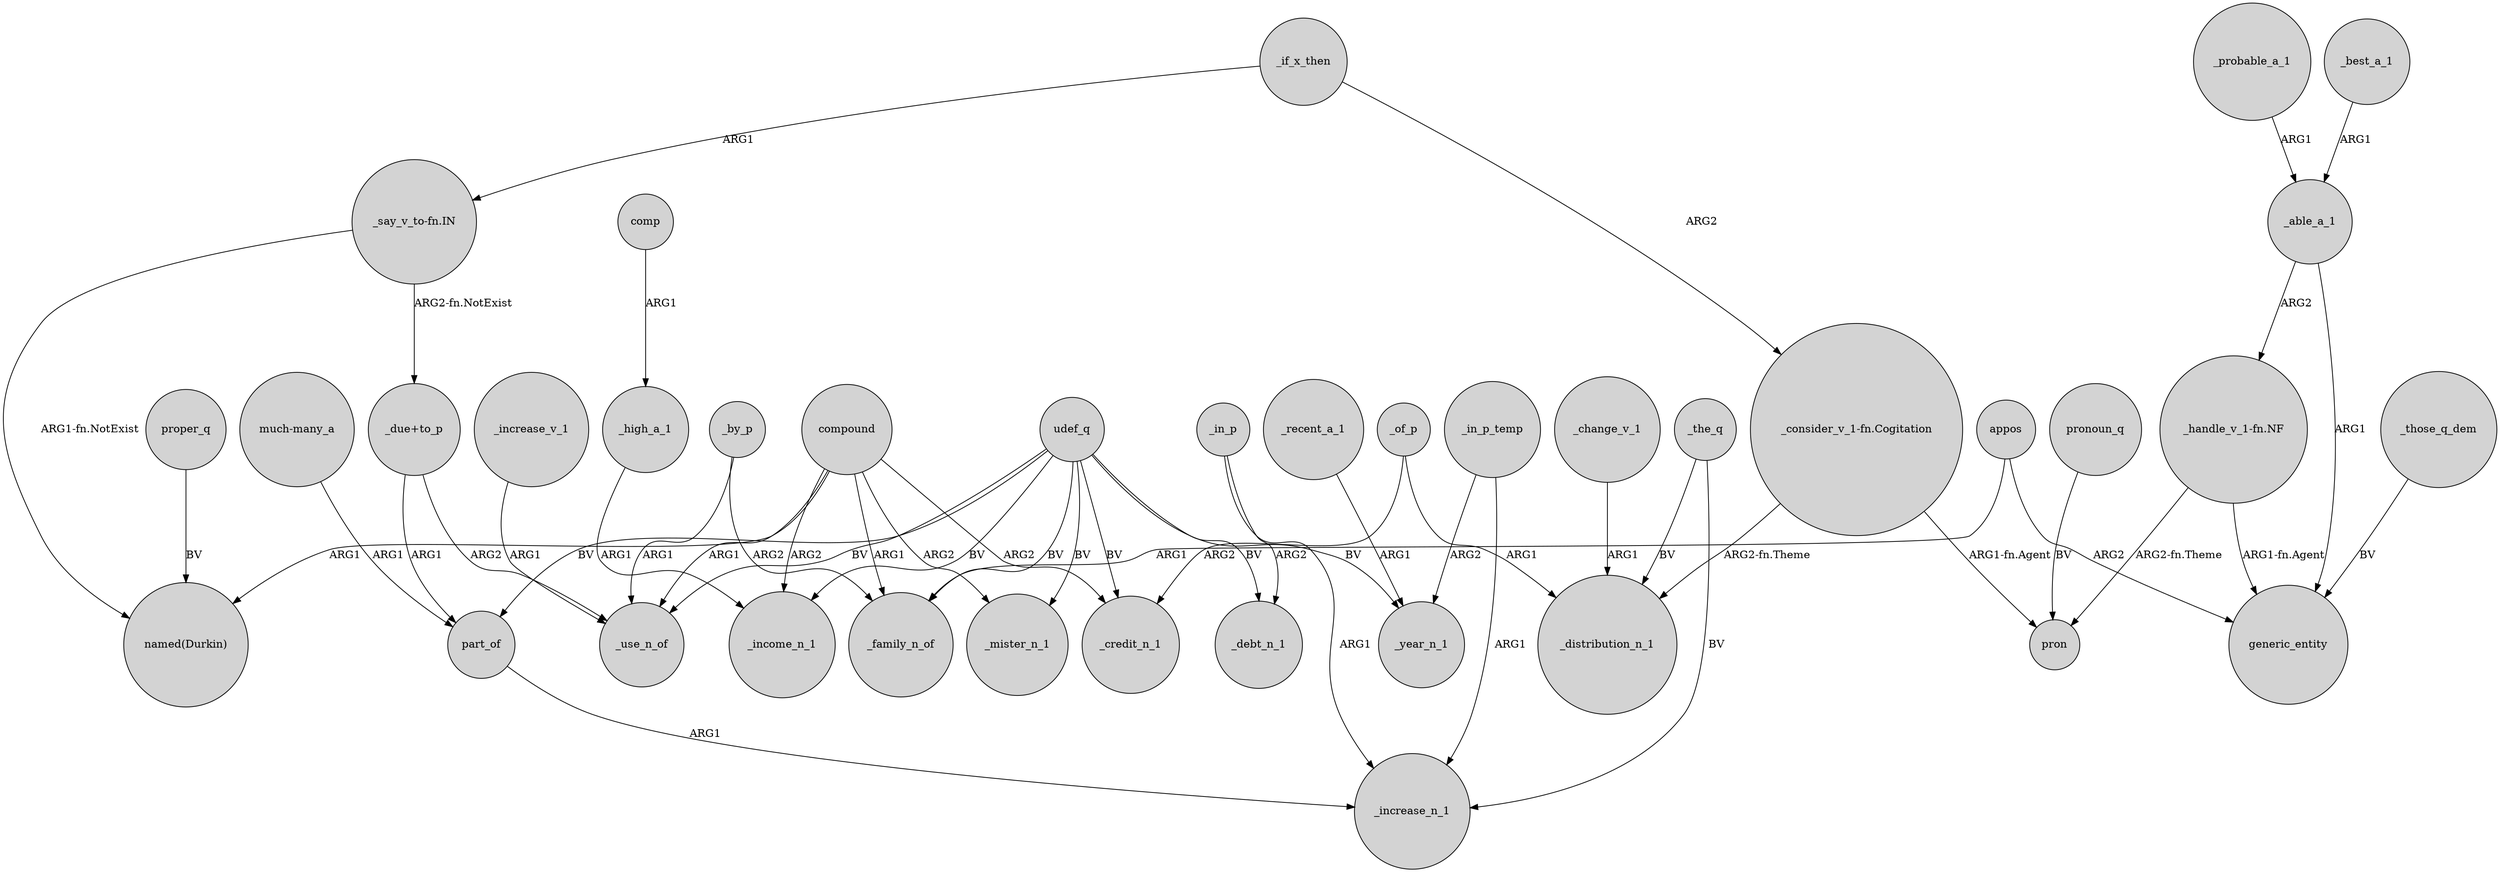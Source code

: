 digraph {
	node [shape=circle style=filled]
	compound -> "named(Durkin)" [label=ARG1]
	compound -> _family_n_of [label=ARG1]
	"_consider_v_1-fn.Cogitation" -> pron [label="ARG1-fn.Agent"]
	udef_q -> part_of [label=BV]
	_by_p -> _family_n_of [label=ARG2]
	udef_q -> _credit_n_1 [label=BV]
	udef_q -> _debt_n_1 [label=BV]
	_of_p -> _distribution_n_1 [label=ARG1]
	_the_q -> _increase_n_1 [label=BV]
	udef_q -> _use_n_of [label=BV]
	"much-many_a" -> part_of [label=ARG1]
	compound -> _mister_n_1 [label=ARG2]
	compound -> _credit_n_1 [label=ARG2]
	compound -> _use_n_of [label=ARG1]
	_high_a_1 -> _income_n_1 [label=ARG1]
	udef_q -> _mister_n_1 [label=BV]
	appos -> generic_entity [label=ARG2]
	comp -> _high_a_1 [label=ARG1]
	_probable_a_1 -> _able_a_1 [label=ARG1]
	"_consider_v_1-fn.Cogitation" -> _distribution_n_1 [label="ARG2-fn.Theme"]
	"_say_v_to-fn.IN" -> "_due+to_p" [label="ARG2-fn.NotExist"]
	_in_p_temp -> _increase_n_1 [label=ARG1]
	_increase_v_1 -> _use_n_of [label=ARG1]
	_the_q -> _distribution_n_1 [label=BV]
	_if_x_then -> "_say_v_to-fn.IN" [label=ARG1]
	_in_p_temp -> _year_n_1 [label=ARG2]
	compound -> _income_n_1 [label=ARG2]
	pronoun_q -> pron [label=BV]
	_able_a_1 -> generic_entity [label=ARG1]
	_able_a_1 -> "_handle_v_1-fn.NF" [label=ARG2]
	_best_a_1 -> _able_a_1 [label=ARG1]
	_recent_a_1 -> _year_n_1 [label=ARG1]
	_change_v_1 -> _distribution_n_1 [label=ARG1]
	part_of -> _increase_n_1 [label=ARG1]
	_by_p -> _use_n_of [label=ARG1]
	_of_p -> _credit_n_1 [label=ARG2]
	appos -> _family_n_of [label=ARG1]
	proper_q -> "named(Durkin)" [label=BV]
	"_handle_v_1-fn.NF" -> pron [label="ARG2-fn.Theme"]
	udef_q -> _year_n_1 [label=BV]
	"_say_v_to-fn.IN" -> "named(Durkin)" [label="ARG1-fn.NotExist"]
	"_due+to_p" -> part_of [label=ARG1]
	_if_x_then -> "_consider_v_1-fn.Cogitation" [label=ARG2]
	_in_p -> _debt_n_1 [label=ARG2]
	udef_q -> _family_n_of [label=BV]
	_in_p -> _increase_n_1 [label=ARG1]
	"_handle_v_1-fn.NF" -> generic_entity [label="ARG1-fn.Agent"]
	_those_q_dem -> generic_entity [label=BV]
	udef_q -> _income_n_1 [label=BV]
	"_due+to_p" -> _use_n_of [label=ARG2]
}
